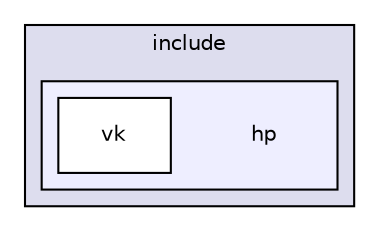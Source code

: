 digraph "include/hp" {
  compound=true
  node [ fontsize="10", fontname="Helvetica"];
  edge [ labelfontsize="10", labelfontname="Helvetica"];
  subgraph clusterdir_d44c64559bbebec7f509842c48db8b23 {
    graph [ bgcolor="#ddddee", pencolor="black", label="include" fontname="Helvetica", fontsize="10", URL="dir_d44c64559bbebec7f509842c48db8b23.html"]
  subgraph clusterdir_16e860880acdf9d3e09408cc5156cb12 {
    graph [ bgcolor="#eeeeff", pencolor="black", label="" URL="dir_16e860880acdf9d3e09408cc5156cb12.html"];
    dir_16e860880acdf9d3e09408cc5156cb12 [shape=plaintext label="hp"];
    dir_950e320aff8085aa7f2d73afb00b4f69 [shape=box label="vk" color="black" fillcolor="white" style="filled" URL="dir_950e320aff8085aa7f2d73afb00b4f69.html"];
  }
  }
}

